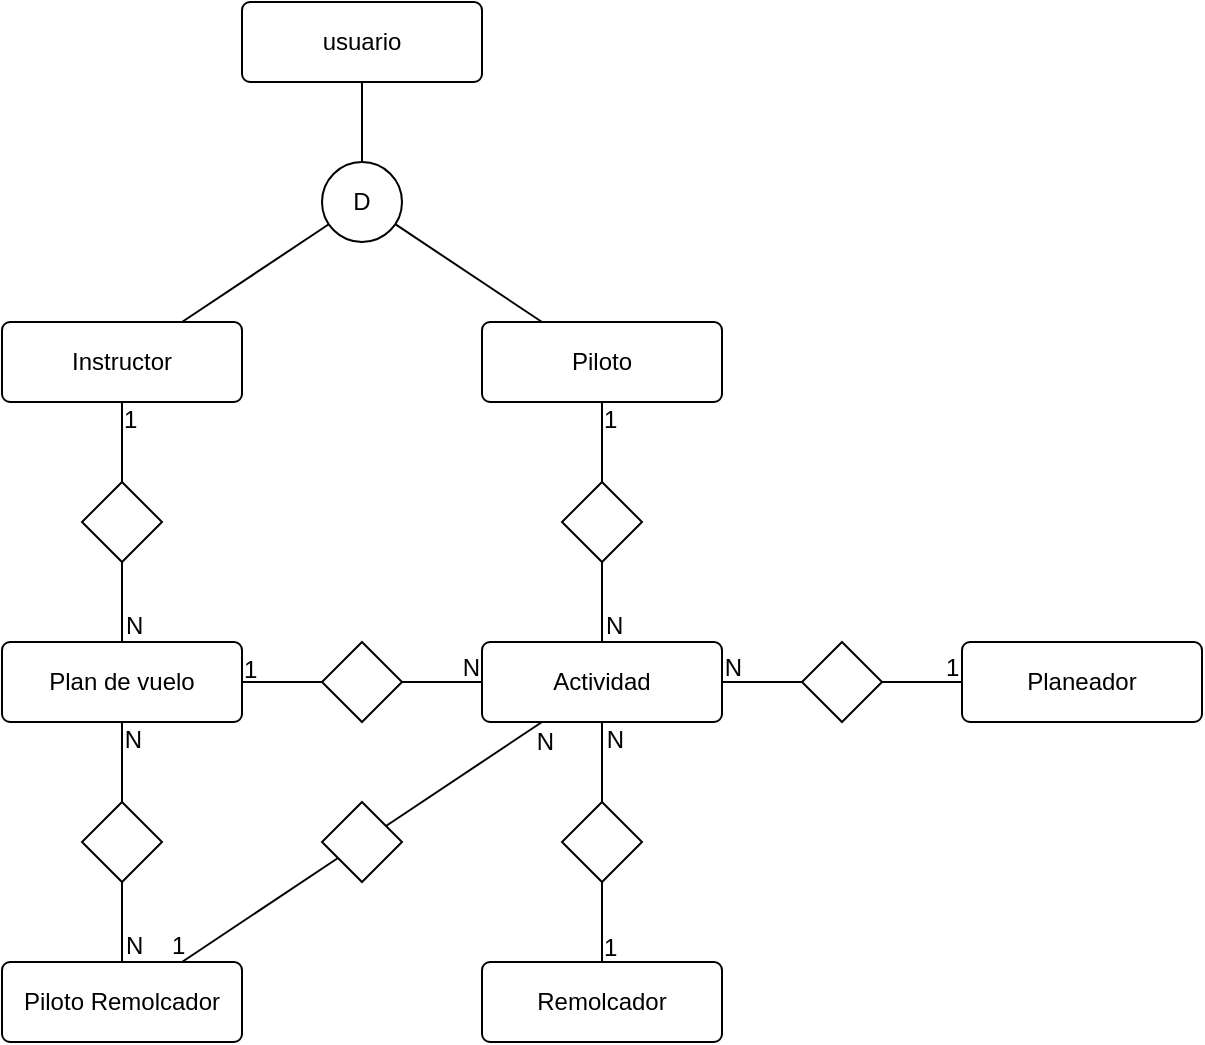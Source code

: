 <mxfile>
    <diagram id="ZRKblawVNR6-OOASddI8" name="Página-1">
        <mxGraphModel dx="1097" dy="773" grid="1" gridSize="10" guides="1" tooltips="1" connect="1" arrows="1" fold="1" page="1" pageScale="1" pageWidth="1169" pageHeight="827" math="0" shadow="0">
            <root>
                <mxCell id="0"/>
                <mxCell id="1" parent="0"/>
                <mxCell id="2" value="Remolcador" style="rounded=1;arcSize=10;whiteSpace=wrap;html=1;align=center;" parent="1" vertex="1">
                    <mxGeometry x="360" y="520" width="120" height="40" as="geometry"/>
                </mxCell>
                <mxCell id="3" value="" style="shape=rhombus;perimeter=rhombusPerimeter;whiteSpace=wrap;html=1;align=center;" parent="1" vertex="1">
                    <mxGeometry x="400" y="440" width="40" height="40" as="geometry"/>
                </mxCell>
                <mxCell id="5" value="Actividad" style="rounded=1;arcSize=10;whiteSpace=wrap;html=1;align=center;" parent="1" vertex="1">
                    <mxGeometry x="360" y="360" width="120" height="40" as="geometry"/>
                </mxCell>
                <mxCell id="7" value="Plan de vuelo" style="rounded=1;arcSize=10;whiteSpace=wrap;html=1;align=center;" parent="1" vertex="1">
                    <mxGeometry x="120" y="360" width="120" height="40" as="geometry"/>
                </mxCell>
                <mxCell id="8" value="" style="shape=rhombus;perimeter=rhombusPerimeter;whiteSpace=wrap;html=1;align=center;" parent="1" vertex="1">
                    <mxGeometry x="280" y="360" width="40" height="40" as="geometry"/>
                </mxCell>
                <mxCell id="11" value="" style="shape=rhombus;perimeter=rhombusPerimeter;whiteSpace=wrap;html=1;align=center;" parent="1" vertex="1">
                    <mxGeometry x="400" y="280" width="40" height="40" as="geometry"/>
                </mxCell>
                <mxCell id="23" style="edgeStyle=none;html=1;endArrow=none;endFill=0;" parent="1" source="12" target="21" edge="1">
                    <mxGeometry relative="1" as="geometry"/>
                </mxCell>
                <mxCell id="12" value="Piloto" style="rounded=1;arcSize=10;whiteSpace=wrap;html=1;align=center;" parent="1" vertex="1">
                    <mxGeometry x="360" y="200" width="120" height="40" as="geometry"/>
                </mxCell>
                <mxCell id="15" value="" style="shape=rhombus;perimeter=rhombusPerimeter;whiteSpace=wrap;html=1;align=center;labelBorderColor=default;shadow=0;rounded=0;" parent="1" vertex="1">
                    <mxGeometry x="520" y="360" width="40" height="40" as="geometry"/>
                </mxCell>
                <mxCell id="16" value="Planeador" style="rounded=1;arcSize=10;whiteSpace=wrap;html=1;align=center;" parent="1" vertex="1">
                    <mxGeometry x="600" y="360" width="120" height="40" as="geometry"/>
                </mxCell>
                <mxCell id="19" value="usuario" style="rounded=1;arcSize=10;whiteSpace=wrap;html=1;align=center;" parent="1" vertex="1">
                    <mxGeometry x="240" y="40" width="120" height="40" as="geometry"/>
                </mxCell>
                <mxCell id="22" style="edgeStyle=none;html=1;endArrow=none;endFill=0;" parent="1" source="21" target="58" edge="1">
                    <mxGeometry relative="1" as="geometry"/>
                </mxCell>
                <mxCell id="24" style="edgeStyle=none;html=1;endArrow=none;endFill=0;" parent="1" source="21" target="19" edge="1">
                    <mxGeometry relative="1" as="geometry"/>
                </mxCell>
                <mxCell id="21" value="D" style="ellipse;whiteSpace=wrap;html=1;align=center;" parent="1" vertex="1">
                    <mxGeometry x="280" y="120" width="40" height="40" as="geometry"/>
                </mxCell>
                <mxCell id="33" value="" style="endArrow=none;html=1;rounded=0;shadow=0;labelBackgroundColor=none;labelBorderColor=none;sketch=0;" parent="1" source="15" target="5" edge="1">
                    <mxGeometry relative="1" as="geometry">
                        <mxPoint x="-240" y="280" as="sourcePoint"/>
                        <mxPoint x="-80" y="280" as="targetPoint"/>
                    </mxGeometry>
                </mxCell>
                <mxCell id="34" value="N" style="resizable=0;html=1;align=right;verticalAlign=bottom;rounded=0;shadow=0;labelBorderColor=none;sketch=0;" parent="33" connectable="0" vertex="1">
                    <mxGeometry x="1" relative="1" as="geometry">
                        <mxPoint x="10" y="1" as="offset"/>
                    </mxGeometry>
                </mxCell>
                <mxCell id="35" value="" style="endArrow=none;html=1;rounded=0;shadow=0;labelBackgroundColor=none;labelBorderColor=none;sketch=0;" parent="1" source="15" target="16" edge="1">
                    <mxGeometry relative="1" as="geometry">
                        <mxPoint x="-210" y="270" as="sourcePoint"/>
                        <mxPoint x="-50" y="270" as="targetPoint"/>
                    </mxGeometry>
                </mxCell>
                <mxCell id="36" value="1" style="resizable=0;html=1;align=left;verticalAlign=bottom;rounded=0;shadow=0;labelBorderColor=none;sketch=0;" parent="35" connectable="0" vertex="1">
                    <mxGeometry x="1" relative="1" as="geometry">
                        <mxPoint x="-10" y="1" as="offset"/>
                    </mxGeometry>
                </mxCell>
                <mxCell id="37" value="" style="endArrow=none;html=1;rounded=0;shadow=0;labelBackgroundColor=none;labelBorderColor=none;sketch=0;" parent="1" source="8" target="5" edge="1">
                    <mxGeometry relative="1" as="geometry">
                        <mxPoint x="-150" y="230" as="sourcePoint"/>
                        <mxPoint x="-110" y="230" as="targetPoint"/>
                    </mxGeometry>
                </mxCell>
                <mxCell id="38" value="N" style="resizable=0;html=1;align=right;verticalAlign=bottom;rounded=0;shadow=0;labelBorderColor=none;sketch=0;" parent="37" connectable="0" vertex="1">
                    <mxGeometry x="1" relative="1" as="geometry">
                        <mxPoint x="-1" y="1" as="offset"/>
                    </mxGeometry>
                </mxCell>
                <mxCell id="39" value="" style="endArrow=none;html=1;rounded=0;shadow=0;labelBackgroundColor=none;labelBorderColor=none;sketch=0;" parent="1" source="11" target="5" edge="1">
                    <mxGeometry relative="1" as="geometry">
                        <mxPoint x="40" y="220" as="sourcePoint"/>
                        <mxPoint x="-50" y="210" as="targetPoint"/>
                    </mxGeometry>
                </mxCell>
                <mxCell id="40" value="N" style="resizable=0;html=1;align=left;verticalAlign=bottom;rounded=0;shadow=0;labelBorderColor=none;sketch=0;" parent="39" connectable="0" vertex="1">
                    <mxGeometry x="1" relative="1" as="geometry"/>
                </mxCell>
                <mxCell id="45" value="" style="endArrow=none;html=1;rounded=0;shadow=0;labelBackgroundColor=none;labelBorderColor=none;sketch=0;align=center;verticalAlign=top;" parent="1" source="3" target="5" edge="1">
                    <mxGeometry relative="1" as="geometry">
                        <mxPoint x="-30" y="170" as="sourcePoint"/>
                        <mxPoint x="50" y="270" as="targetPoint"/>
                    </mxGeometry>
                </mxCell>
                <mxCell id="46" value="N" style="resizable=0;html=1;align=right;verticalAlign=bottom;rounded=0;shadow=0;labelBorderColor=none;sketch=0;" parent="45" connectable="0" vertex="1">
                    <mxGeometry x="1" relative="1" as="geometry">
                        <mxPoint x="11" y="17" as="offset"/>
                    </mxGeometry>
                </mxCell>
                <mxCell id="47" value="" style="endArrow=none;html=1;rounded=0;shadow=0;labelBackgroundColor=none;labelBorderColor=none;sketch=0;" parent="1" source="8" target="7" edge="1">
                    <mxGeometry relative="1" as="geometry">
                        <mxPoint x="-190" y="230" as="sourcePoint"/>
                        <mxPoint x="-230" y="230" as="targetPoint"/>
                    </mxGeometry>
                </mxCell>
                <mxCell id="48" value="1" style="resizable=0;html=1;align=left;verticalAlign=bottom;rounded=0;shadow=0;labelBorderColor=none;sketch=0;" parent="47" connectable="0" vertex="1">
                    <mxGeometry x="1" relative="1" as="geometry">
                        <mxPoint x="-1" y="2" as="offset"/>
                    </mxGeometry>
                </mxCell>
                <mxCell id="49" value="" style="endArrow=none;html=1;rounded=0;shadow=0;labelBackgroundColor=none;labelBorderColor=none;sketch=0;" parent="1" source="11" target="12" edge="1">
                    <mxGeometry relative="1" as="geometry">
                        <mxPoint x="-50" y="130" as="sourcePoint"/>
                        <mxPoint x="-50" y="90" as="targetPoint"/>
                    </mxGeometry>
                </mxCell>
                <mxCell id="50" value="1" style="resizable=0;html=1;align=left;verticalAlign=bottom;rounded=0;shadow=0;labelBorderColor=none;sketch=0;" parent="49" connectable="0" vertex="1">
                    <mxGeometry x="1" relative="1" as="geometry">
                        <mxPoint x="-1" y="17" as="offset"/>
                    </mxGeometry>
                </mxCell>
                <mxCell id="51" value="" style="endArrow=none;html=1;rounded=0;shadow=0;labelBackgroundColor=none;labelBorderColor=none;sketch=0;" parent="1" source="3" target="2" edge="1">
                    <mxGeometry relative="1" as="geometry">
                        <mxPoint x="90.0" y="230" as="sourcePoint"/>
                        <mxPoint x="130" y="230" as="targetPoint"/>
                    </mxGeometry>
                </mxCell>
                <mxCell id="52" value="1" style="resizable=0;html=1;align=left;verticalAlign=bottom;rounded=0;shadow=0;labelBorderColor=none;sketch=0;" parent="51" connectable="0" vertex="1">
                    <mxGeometry x="1" relative="1" as="geometry">
                        <mxPoint x="-1" y="1" as="offset"/>
                    </mxGeometry>
                </mxCell>
                <mxCell id="58" value="Instructor" style="rounded=1;arcSize=10;whiteSpace=wrap;html=1;align=center;" parent="1" vertex="1">
                    <mxGeometry x="120" y="200" width="120" height="40" as="geometry"/>
                </mxCell>
                <mxCell id="59" value="" style="shape=rhombus;perimeter=rhombusPerimeter;whiteSpace=wrap;html=1;align=center;" parent="1" vertex="1">
                    <mxGeometry x="160" y="280" width="40" height="40" as="geometry"/>
                </mxCell>
                <mxCell id="64" value="Piloto Remolcador" style="rounded=1;arcSize=10;whiteSpace=wrap;html=1;align=center;" parent="1" vertex="1">
                    <mxGeometry x="120" y="520" width="120" height="40" as="geometry"/>
                </mxCell>
                <mxCell id="65" value="" style="shape=rhombus;perimeter=rhombusPerimeter;whiteSpace=wrap;html=1;align=center;labelBorderColor=default;shadow=0;rounded=0;" parent="1" vertex="1">
                    <mxGeometry x="160" y="440" width="40" height="40" as="geometry"/>
                </mxCell>
                <mxCell id="66" value="" style="endArrow=none;html=1;rounded=0;shadow=0;labelBackgroundColor=none;labelBorderColor=none;sketch=0;" parent="1" source="65" target="7" edge="1">
                    <mxGeometry relative="1" as="geometry">
                        <mxPoint x="-240" y="-40" as="sourcePoint"/>
                        <mxPoint x="-120" y="-100" as="targetPoint"/>
                    </mxGeometry>
                </mxCell>
                <mxCell id="67" value="N" style="resizable=0;html=1;align=right;verticalAlign=bottom;rounded=0;shadow=0;labelBorderColor=none;sketch=0;" parent="66" connectable="0" vertex="1">
                    <mxGeometry x="1" relative="1" as="geometry">
                        <mxPoint x="10" y="17" as="offset"/>
                    </mxGeometry>
                </mxCell>
                <mxCell id="68" value="" style="endArrow=none;html=1;rounded=0;shadow=0;labelBackgroundColor=none;labelBorderColor=none;sketch=0;" parent="1" source="65" target="64" edge="1">
                    <mxGeometry relative="1" as="geometry">
                        <mxPoint x="-210" y="-50" as="sourcePoint"/>
                        <mxPoint x="-240" y="-100" as="targetPoint"/>
                    </mxGeometry>
                </mxCell>
                <mxCell id="69" value="N" style="resizable=0;html=1;align=left;verticalAlign=bottom;rounded=0;shadow=0;labelBorderColor=none;sketch=0;" parent="68" connectable="0" vertex="1">
                    <mxGeometry x="1" relative="1" as="geometry"/>
                </mxCell>
                <mxCell id="74" value="" style="endArrow=none;html=1;rounded=0;shadow=0;labelBackgroundColor=none;labelBorderColor=none;sketch=0;" parent="1" source="59" target="7" edge="1">
                    <mxGeometry relative="1" as="geometry">
                        <mxPoint x="50" y="230" as="sourcePoint"/>
                        <mxPoint x="10" y="230" as="targetPoint"/>
                    </mxGeometry>
                </mxCell>
                <mxCell id="75" value="N" style="resizable=0;html=1;align=left;verticalAlign=bottom;rounded=0;shadow=0;labelBorderColor=none;sketch=0;" parent="74" connectable="0" vertex="1">
                    <mxGeometry x="1" relative="1" as="geometry"/>
                </mxCell>
                <mxCell id="76" value="" style="endArrow=none;html=1;rounded=0;shadow=0;labelBackgroundColor=none;labelBorderColor=none;sketch=0;" parent="1" source="59" target="58" edge="1">
                    <mxGeometry relative="1" as="geometry">
                        <mxPoint x="90" y="230" as="sourcePoint"/>
                        <mxPoint x="130" y="230" as="targetPoint"/>
                    </mxGeometry>
                </mxCell>
                <mxCell id="77" value="1" style="resizable=0;html=1;align=left;verticalAlign=bottom;rounded=0;shadow=0;labelBorderColor=none;sketch=0;" parent="76" connectable="0" vertex="1">
                    <mxGeometry x="1" relative="1" as="geometry">
                        <mxPoint x="-1" y="17" as="offset"/>
                    </mxGeometry>
                </mxCell>
                <mxCell id="78" value="" style="shape=rhombus;perimeter=rhombusPerimeter;whiteSpace=wrap;html=1;align=center;" parent="1" vertex="1">
                    <mxGeometry x="280" y="440" width="40" height="40" as="geometry"/>
                </mxCell>
                <mxCell id="79" value="" style="endArrow=none;html=1;rounded=0;shadow=0;labelBackgroundColor=none;labelBorderColor=none;sketch=0;" parent="1" source="78" target="5" edge="1">
                    <mxGeometry relative="1" as="geometry">
                        <mxPoint x="-140" y="340" as="sourcePoint"/>
                        <mxPoint x="370" y="490" as="targetPoint"/>
                    </mxGeometry>
                </mxCell>
                <mxCell id="80" value="N" style="resizable=0;html=1;align=right;verticalAlign=bottom;rounded=0;shadow=0;labelBorderColor=none;sketch=0;" parent="79" connectable="0" vertex="1">
                    <mxGeometry x="1" relative="1" as="geometry">
                        <mxPoint x="7" y="18" as="offset"/>
                    </mxGeometry>
                </mxCell>
                <mxCell id="81" value="" style="endArrow=none;html=1;rounded=0;shadow=0;labelBackgroundColor=none;labelBorderColor=none;sketch=0;" parent="1" source="78" target="64" edge="1">
                    <mxGeometry relative="1" as="geometry">
                        <mxPoint x="-180" y="340" as="sourcePoint"/>
                        <mxPoint x="250" y="490" as="targetPoint"/>
                    </mxGeometry>
                </mxCell>
                <mxCell id="82" value="1" style="resizable=0;html=1;align=left;verticalAlign=bottom;rounded=0;shadow=0;labelBorderColor=none;sketch=0;" parent="81" connectable="0" vertex="1">
                    <mxGeometry x="1" relative="1" as="geometry">
                        <mxPoint x="-7" y="1" as="offset"/>
                    </mxGeometry>
                </mxCell>
            </root>
        </mxGraphModel>
    </diagram>
</mxfile>